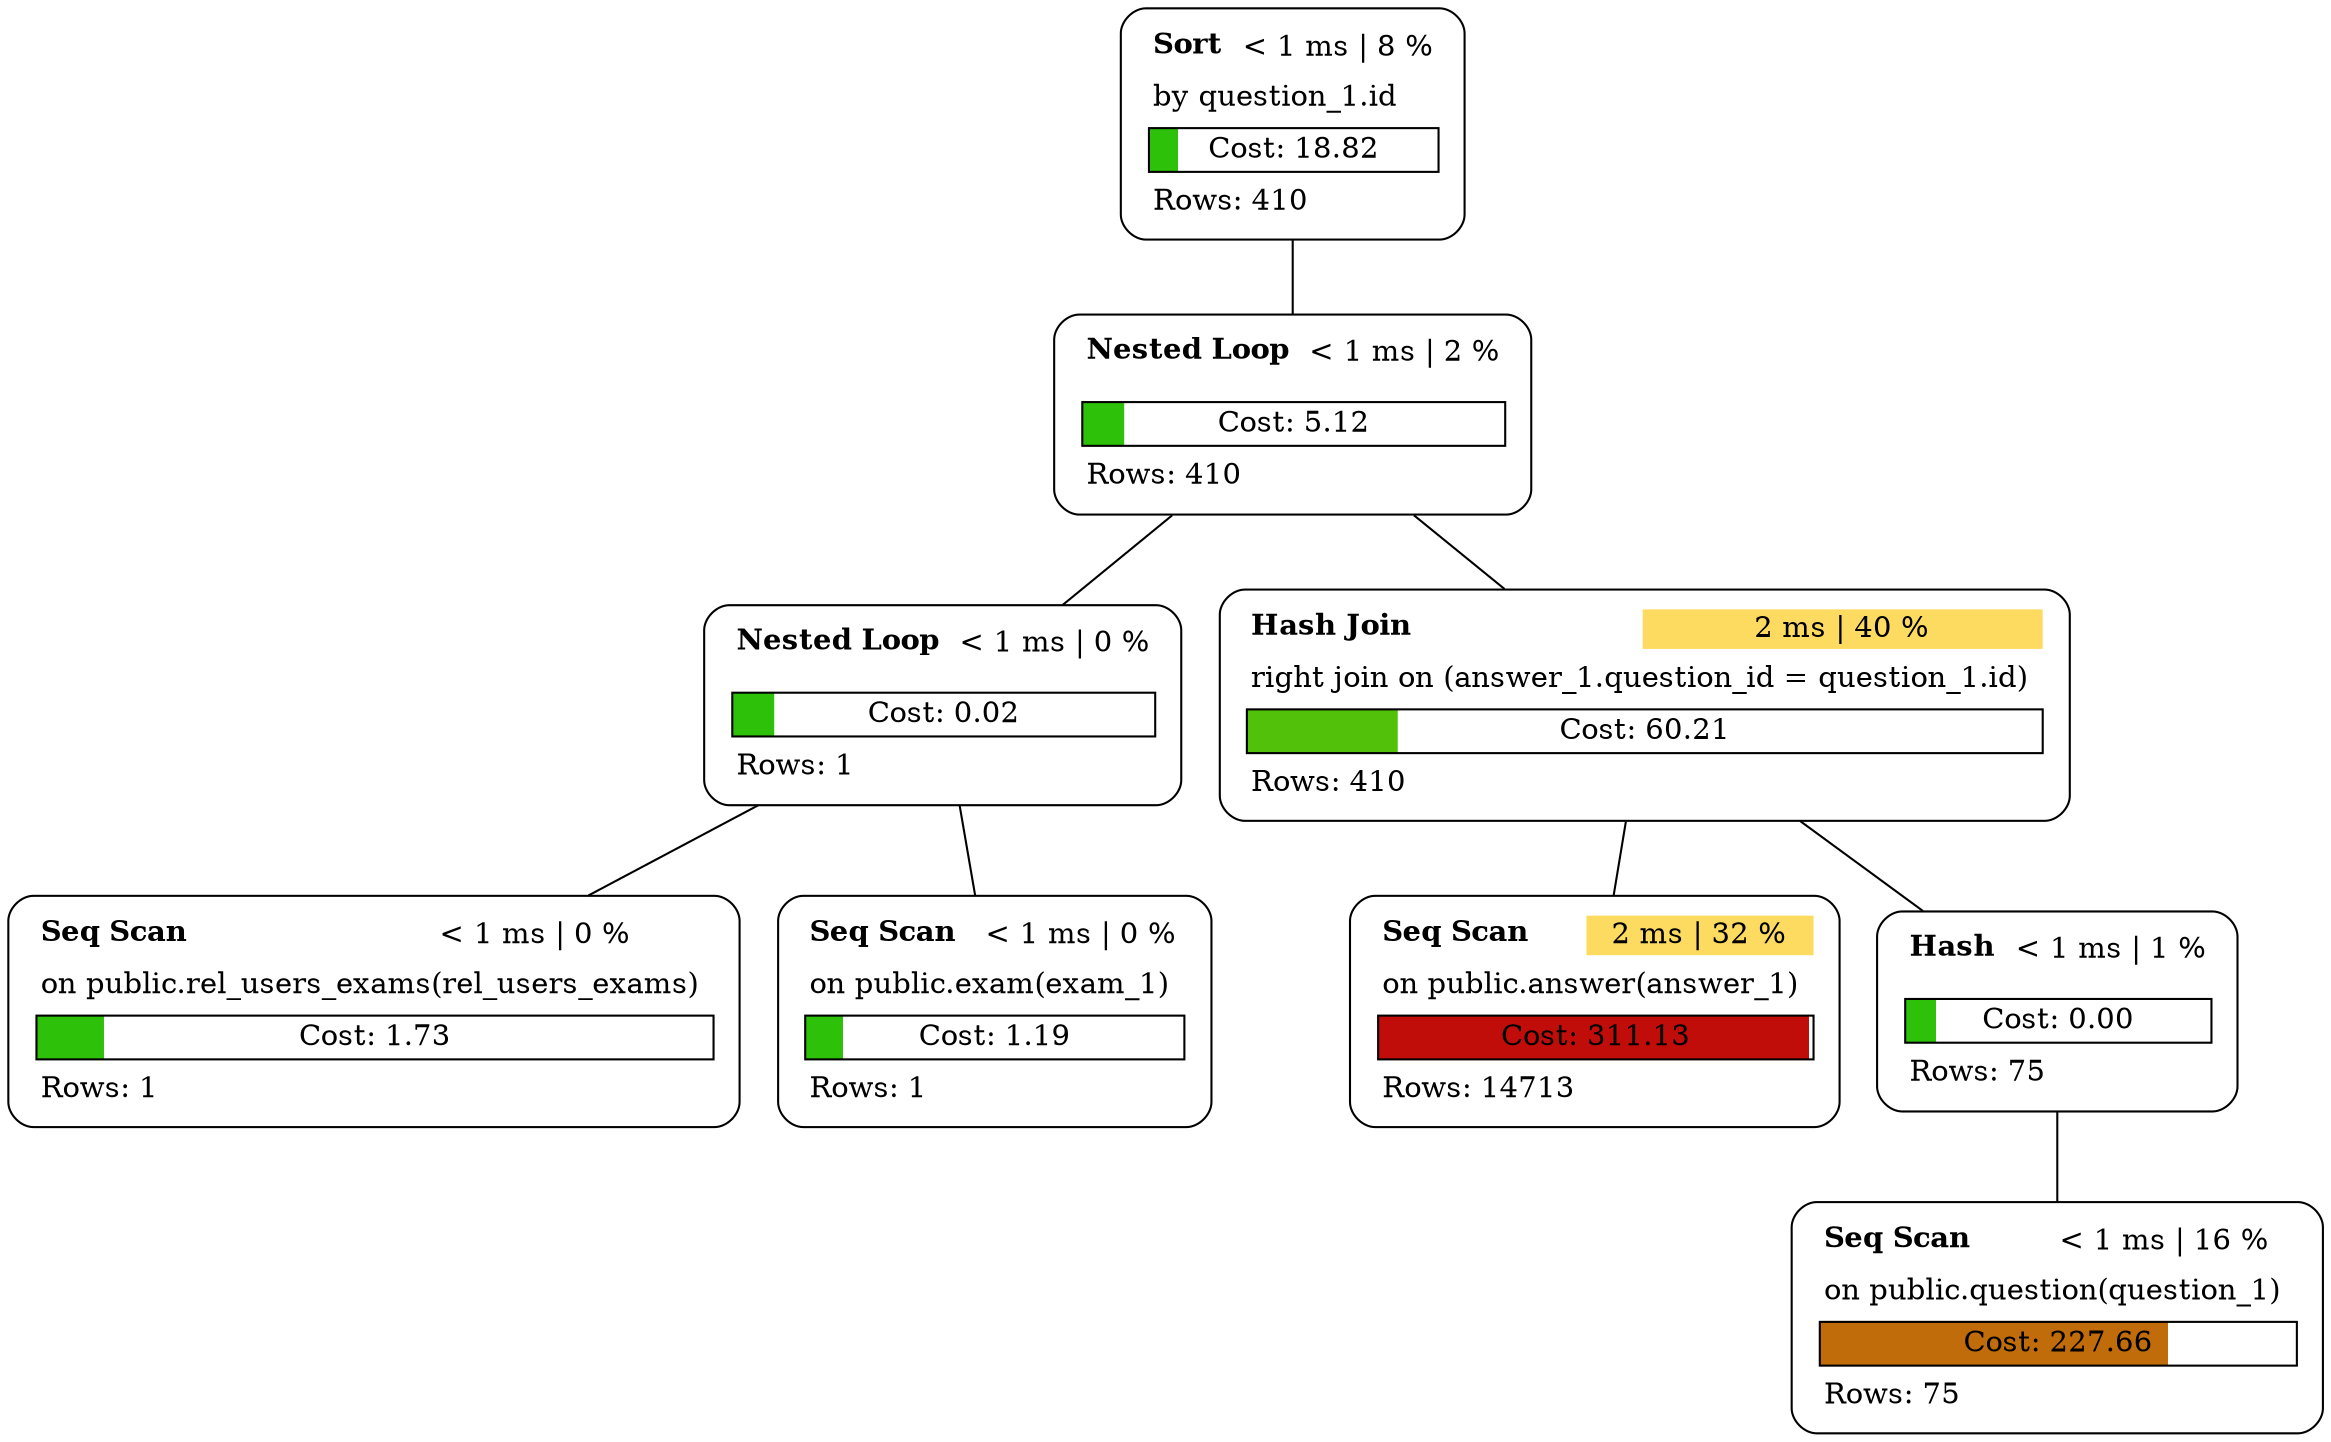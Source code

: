 graph explain {
    node0[label=<<table border="0" cellborder="0" cellspacing="5"><tr><td align="left"><b>Sort</b></td><td>&lt; 1 ms | 8 %</td></tr><tr><td colspan="2" align="left">by question_1.id</td></tr><tr><td colspan="2" border="1" bgcolor="#2ec10a;0.10:white">Cost: 18.82</td></tr><tr><td colspan="2" align="left">Rows: 410</td></tr></table>>][style="rounded"][shape="box"];
    node1[label=<<table border="0" cellborder="0" cellspacing="5"><tr><td align="left"><b>Nested Loop</b></td><td>&lt; 1 ms | 2 %</td></tr><tr><td colspan="2" align="left"></td></tr><tr><td colspan="2" border="1" bgcolor="#2ec10a;0.10:white">Cost: 5.12</td></tr><tr><td colspan="2" align="left">Rows: 410</td></tr></table>>][style="rounded"][shape="box"];
    node2[label=<<table border="0" cellborder="0" cellspacing="5"><tr><td align="left"><b>Nested Loop</b></td><td>&lt; 1 ms | 0 %</td></tr><tr><td colspan="2" align="left"></td></tr><tr><td colspan="2" border="1" bgcolor="#2ec10a;0.10:white">Cost: 0.02</td></tr><tr><td colspan="2" align="left">Rows: 1</td></tr></table>>][style="rounded"][shape="box"];
    node3[label=<<table border="0" cellborder="0" cellspacing="5"><tr><td align="left"><b>Seq Scan</b></td><td>&lt; 1 ms | 0 %</td></tr><tr><td colspan="2" align="left">on public.rel_users_exams(rel_users_exams)</td></tr><tr><td colspan="2" border="1" bgcolor="#2ec10a;0.10:white">Cost: 1.73</td></tr><tr><td colspan="2" align="left">Rows: 1</td></tr></table>>][style="rounded"][shape="box"];
    node4[label=<<table border="0" cellborder="0" cellspacing="5"><tr><td align="left"><b>Seq Scan</b></td><td>&lt; 1 ms | 0 %</td></tr><tr><td colspan="2" align="left">on public.exam(exam_1)</td></tr><tr><td colspan="2" border="1" bgcolor="#2ec10a;0.10:white">Cost: 1.19</td></tr><tr><td colspan="2" align="left">Rows: 1</td></tr></table>>][style="rounded"][shape="box"];
    node5[label=<<table border="0" cellborder="0" cellspacing="5"><tr><td align="left"><b>Hash Join</b></td><td bgcolor="#fddb61">2 ms | 40 %</td></tr><tr><td colspan="2" align="left">right join on (answer_1.question_id = question_1.id)</td></tr><tr><td colspan="2" border="1" bgcolor="#51c10a;0.19:white">Cost: 60.21</td></tr><tr><td colspan="2" align="left">Rows: 410</td></tr></table>>][style="rounded"][shape="box"];
    node6[label=<<table border="0" cellborder="0" cellspacing="5"><tr><td align="left"><b>Seq Scan</b></td><td bgcolor="#fddb61">2 ms | 32 %</td></tr><tr><td colspan="2" align="left">on public.answer(answer_1)</td></tr><tr><td colspan="2" border="1" bgcolor="#c10d0a;0.99:white">Cost: 311.13</td></tr><tr><td colspan="2" align="left">Rows: 14713</td></tr></table>>][style="rounded"][shape="box"];
    node7[label=<<table border="0" cellborder="0" cellspacing="5"><tr><td align="left"><b>Hash</b></td><td>&lt; 1 ms | 1 %</td></tr><tr><td colspan="2" align="left"></td></tr><tr><td colspan="2" border="1" bgcolor="#2ec10a;0.10:white">Cost: 0.00</td></tr><tr><td colspan="2" align="left">Rows: 75</td></tr></table>>][style="rounded"][shape="box"];
    node8[label=<<table border="0" cellborder="0" cellspacing="5"><tr><td align="left"><b>Seq Scan</b></td><td>&lt; 1 ms | 16 %</td></tr><tr><td colspan="2" align="left">on public.question(question_1)</td></tr><tr><td colspan="2" border="1" bgcolor="#c16c0a;0.73:white">Cost: 227.66</td></tr><tr><td colspan="2" align="left">Rows: 75</td></tr></table>>][style="rounded"][shape="box"];
    node0 -- node1[label=""];
    node1 -- node2[label=""];
    node2 -- node3[label=""];
    node2 -- node4[label=""];
    node1 -- node5[label=""];
    node5 -- node6[label=""];
    node5 -- node7[label=""];
    node7 -- node8[label=""];
}
